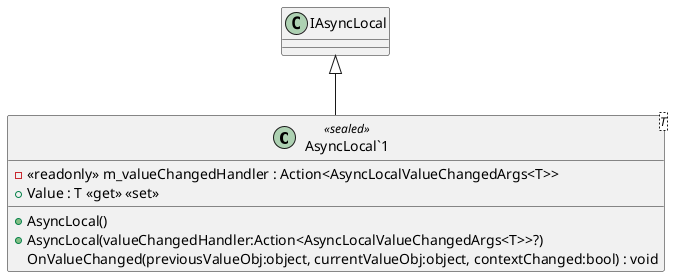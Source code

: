 @startuml
class "AsyncLocal`1"<T> <<sealed>> {
    - <<readonly>> m_valueChangedHandler : Action<AsyncLocalValueChangedArgs<T>>
    + AsyncLocal()
    + AsyncLocal(valueChangedHandler:Action<AsyncLocalValueChangedArgs<T>>?)
    + Value : T <<get>> <<set>>
    OnValueChanged(previousValueObj:object, currentValueObj:object, contextChanged:bool) : void
}
IAsyncLocal <|-- "AsyncLocal`1"
@enduml
